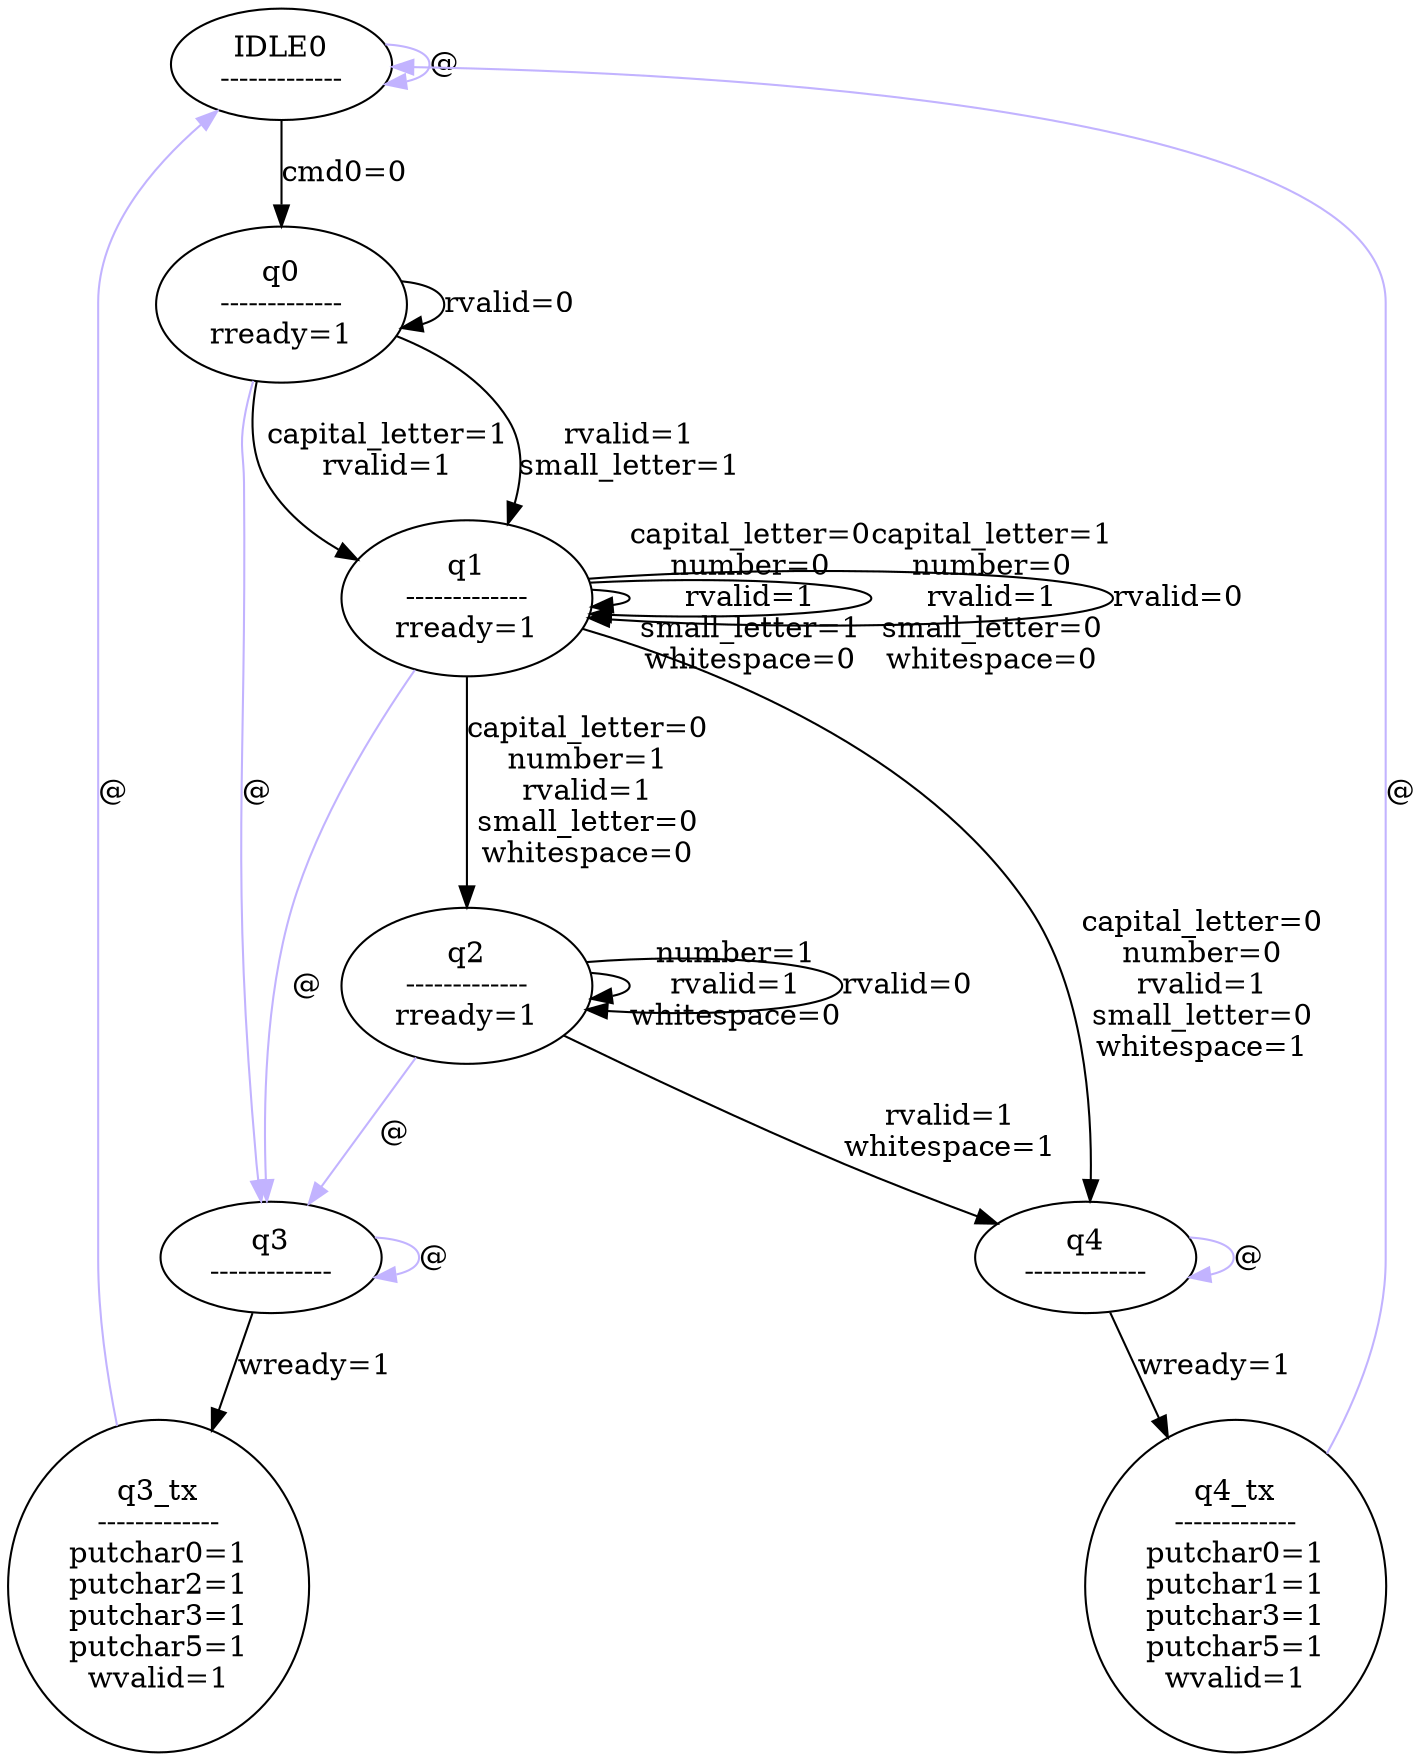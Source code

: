 digraph G {
IDLE0  [label="IDLE0\n-------------\n"]
IDLE0 -> IDLE0 [label="@", color=".7 .3 1.0"]
IDLE0 -> q0  [label="cmd0=0\n"]
q0  [label="q0\n-------------\nrready=1\n"]
q0 -> q3 [label="@", color=".7 .3 1.0"]
q0 -> q1  [label="capital_letter=1\nrvalid=1\n"]
q0 -> q1  [label="rvalid=1\nsmall_letter=1\n"]
q0 -> q0  [label="rvalid=0\n"]
q1  [label="q1\n-------------\nrready=1\n"]
q1 -> q3 [label="@", color=".7 .3 1.0"]
q1 -> q4  [label="capital_letter=0\nnumber=0\nrvalid=1\nsmall_letter=0\nwhitespace=1\n"]
q1 -> q2  [label="capital_letter=0\nnumber=1\nrvalid=1\nsmall_letter=0\nwhitespace=0\n"]
q1 -> q1  [label="capital_letter=0\nnumber=0\nrvalid=1\nsmall_letter=1\nwhitespace=0\n"]
q1 -> q1  [label="capital_letter=1\nnumber=0\nrvalid=1\nsmall_letter=0\nwhitespace=0\n"]
q1 -> q1  [label="rvalid=0\n"]
q3  [label="q3\n-------------\n"]
q3 -> q3 [label="@", color=".7 .3 1.0"]
q3 -> q3_tx  [label="wready=1\n"]
q2  [label="q2\n-------------\nrready=1\n"]
q2 -> q3 [label="@", color=".7 .3 1.0"]
q2 -> q4  [label="rvalid=1\nwhitespace=1\n"]
q2 -> q2  [label="number=1\nrvalid=1\nwhitespace=0\n"]
q2 -> q2  [label="rvalid=0\n"]
q4  [label="q4\n-------------\n"]
q4 -> q4 [label="@", color=".7 .3 1.0"]
q4 -> q4_tx  [label="wready=1\n"]
q3_tx  [label="q3_tx\n-------------\nputchar0=1\nputchar2=1\nputchar3=1\nputchar5=1\nwvalid=1\n"]
q3_tx -> IDLE0 [label="@", color=".7 .3 1.0"]
q4_tx  [label="q4_tx\n-------------\nputchar0=1\nputchar1=1\nputchar3=1\nputchar5=1\nwvalid=1\n"]
q4_tx -> IDLE0 [label="@", color=".7 .3 1.0"]
}
